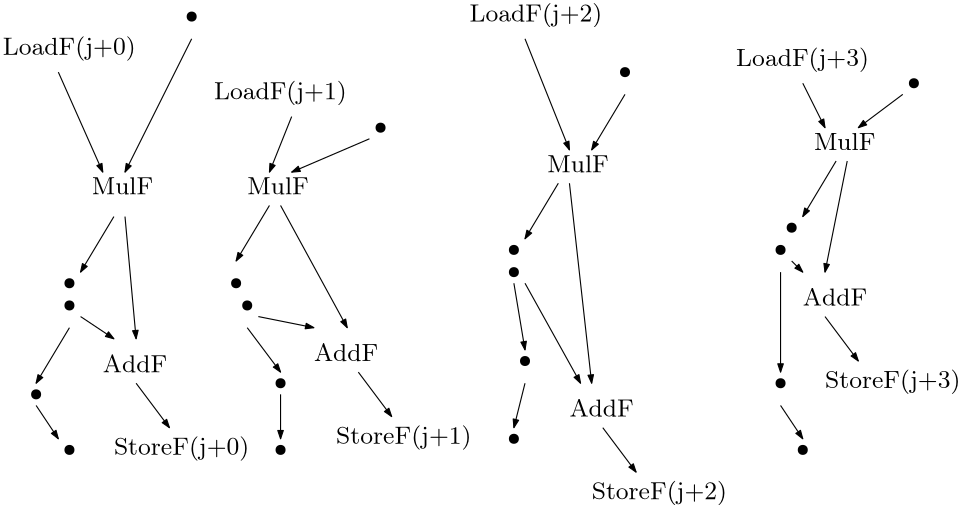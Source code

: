<?xml version="1.0"?>
<!DOCTYPE ipe SYSTEM "ipe.dtd">
<ipe version="70212" creator="Ipe 7.2.13">
<info created="D:20230303100442" modified="D:20230307121114"/>
<ipestyle name="basic">
<symbol name="arrow/arc(spx)">
<path stroke="sym-stroke" fill="sym-stroke" pen="sym-pen">
0 0 m
-1 0.333 l
-1 -0.333 l
h
</path>
</symbol>
<symbol name="arrow/farc(spx)">
<path stroke="sym-stroke" fill="white" pen="sym-pen">
0 0 m
-1 0.333 l
-1 -0.333 l
h
</path>
</symbol>
<symbol name="arrow/ptarc(spx)">
<path stroke="sym-stroke" fill="sym-stroke" pen="sym-pen">
0 0 m
-1 0.333 l
-0.8 0 l
-1 -0.333 l
h
</path>
</symbol>
<symbol name="arrow/fptarc(spx)">
<path stroke="sym-stroke" fill="white" pen="sym-pen">
0 0 m
-1 0.333 l
-0.8 0 l
-1 -0.333 l
h
</path>
</symbol>
<symbol name="mark/circle(sx)" transformations="translations">
<path fill="sym-stroke">
0.6 0 0 0.6 0 0 e
0.4 0 0 0.4 0 0 e
</path>
</symbol>
<symbol name="mark/disk(sx)" transformations="translations">
<path fill="sym-stroke">
0.6 0 0 0.6 0 0 e
</path>
</symbol>
<symbol name="mark/fdisk(sfx)" transformations="translations">
<group>
<path fill="sym-fill">
0.5 0 0 0.5 0 0 e
</path>
<path fill="sym-stroke" fillrule="eofill">
0.6 0 0 0.6 0 0 e
0.4 0 0 0.4 0 0 e
</path>
</group>
</symbol>
<symbol name="mark/box(sx)" transformations="translations">
<path fill="sym-stroke" fillrule="eofill">
-0.6 -0.6 m
0.6 -0.6 l
0.6 0.6 l
-0.6 0.6 l
h
-0.4 -0.4 m
0.4 -0.4 l
0.4 0.4 l
-0.4 0.4 l
h
</path>
</symbol>
<symbol name="mark/square(sx)" transformations="translations">
<path fill="sym-stroke">
-0.6 -0.6 m
0.6 -0.6 l
0.6 0.6 l
-0.6 0.6 l
h
</path>
</symbol>
<symbol name="mark/fsquare(sfx)" transformations="translations">
<group>
<path fill="sym-fill">
-0.5 -0.5 m
0.5 -0.5 l
0.5 0.5 l
-0.5 0.5 l
h
</path>
<path fill="sym-stroke" fillrule="eofill">
-0.6 -0.6 m
0.6 -0.6 l
0.6 0.6 l
-0.6 0.6 l
h
-0.4 -0.4 m
0.4 -0.4 l
0.4 0.4 l
-0.4 0.4 l
h
</path>
</group>
</symbol>
<symbol name="mark/cross(sx)" transformations="translations">
<group>
<path fill="sym-stroke">
-0.43 -0.57 m
0.57 0.43 l
0.43 0.57 l
-0.57 -0.43 l
h
</path>
<path fill="sym-stroke">
-0.43 0.57 m
0.57 -0.43 l
0.43 -0.57 l
-0.57 0.43 l
h
</path>
</group>
</symbol>
<symbol name="arrow/fnormal(spx)">
<path stroke="sym-stroke" fill="white" pen="sym-pen">
0 0 m
-1 0.333 l
-1 -0.333 l
h
</path>
</symbol>
<symbol name="arrow/pointed(spx)">
<path stroke="sym-stroke" fill="sym-stroke" pen="sym-pen">
0 0 m
-1 0.333 l
-0.8 0 l
-1 -0.333 l
h
</path>
</symbol>
<symbol name="arrow/fpointed(spx)">
<path stroke="sym-stroke" fill="white" pen="sym-pen">
0 0 m
-1 0.333 l
-0.8 0 l
-1 -0.333 l
h
</path>
</symbol>
<symbol name="arrow/linear(spx)">
<path stroke="sym-stroke" pen="sym-pen">
-1 0.333 m
0 0 l
-1 -0.333 l
</path>
</symbol>
<symbol name="arrow/fdouble(spx)">
<path stroke="sym-stroke" fill="white" pen="sym-pen">
0 0 m
-1 0.333 l
-1 -0.333 l
h
-1 0 m
-2 0.333 l
-2 -0.333 l
h
</path>
</symbol>
<symbol name="arrow/double(spx)">
<path stroke="sym-stroke" fill="sym-stroke" pen="sym-pen">
0 0 m
-1 0.333 l
-1 -0.333 l
h
-1 0 m
-2 0.333 l
-2 -0.333 l
h
</path>
</symbol>
<pen name="heavier" value="0.8"/>
<pen name="fat" value="1.2"/>
<pen name="ultrafat" value="2"/>
<symbolsize name="large" value="5"/>
<symbolsize name="small" value="2"/>
<symbolsize name="tiny" value="1.1"/>
<arrowsize name="large" value="10"/>
<arrowsize name="small" value="5"/>
<arrowsize name="tiny" value="3"/>
<color name="red" value="1 0 0"/>
<color name="green" value="0 1 0"/>
<color name="blue" value="0 0 1"/>
<color name="yellow" value="1 1 0"/>
<color name="orange" value="1 0.647 0"/>
<color name="gold" value="1 0.843 0"/>
<color name="purple" value="0.627 0.125 0.941"/>
<color name="gray" value="0.745"/>
<color name="brown" value="0.647 0.165 0.165"/>
<color name="navy" value="0 0 0.502"/>
<color name="pink" value="1 0.753 0.796"/>
<color name="seagreen" value="0.18 0.545 0.341"/>
<color name="turquoise" value="0.251 0.878 0.816"/>
<color name="violet" value="0.933 0.51 0.933"/>
<color name="darkblue" value="0 0 0.545"/>
<color name="darkcyan" value="0 0.545 0.545"/>
<color name="darkgray" value="0.663"/>
<color name="darkgreen" value="0 0.392 0"/>
<color name="darkmagenta" value="0.545 0 0.545"/>
<color name="darkorange" value="1 0.549 0"/>
<color name="darkred" value="0.545 0 0"/>
<color name="lightblue" value="0.678 0.847 0.902"/>
<color name="lightcyan" value="0.878 1 1"/>
<color name="lightgray" value="0.827"/>
<color name="lightgreen" value="0.565 0.933 0.565"/>
<color name="lightyellow" value="1 1 0.878"/>
<dashstyle name="dashed" value="[4] 0"/>
<dashstyle name="dotted" value="[1 3] 0"/>
<dashstyle name="dash dotted" value="[4 2 1 2] 0"/>
<dashstyle name="dash dot dotted" value="[4 2 1 2 1 2] 0"/>
<textsize name="large" value="\large"/>
<textsize name="small" value="\small"/>
<textsize name="tiny" value="\tiny"/>
<textsize name="Large" value="\Large"/>
<textsize name="LARGE" value="\LARGE"/>
<textsize name="huge" value="\huge"/>
<textsize name="Huge" value="\Huge"/>
<textsize name="footnote" value="\footnotesize"/>
<textstyle name="center" begin="\begin{center}" end="\end{center}"/>
<textstyle name="itemize" begin="\begin{itemize}" end="\end{itemize}"/>
<textstyle name="item" begin="\begin{itemize}\item{}" end="\end{itemize}"/>
<gridsize name="4 pts" value="4"/>
<gridsize name="8 pts (~3 mm)" value="8"/>
<gridsize name="16 pts (~6 mm)" value="16"/>
<gridsize name="32 pts (~12 mm)" value="32"/>
<gridsize name="10 pts (~3.5 mm)" value="10"/>
<gridsize name="20 pts (~7 mm)" value="20"/>
<gridsize name="14 pts (~5 mm)" value="14"/>
<gridsize name="28 pts (~10 mm)" value="28"/>
<gridsize name="56 pts (~20 mm)" value="56"/>
<anglesize name="90 deg" value="90"/>
<anglesize name="60 deg" value="60"/>
<anglesize name="45 deg" value="45"/>
<anglesize name="30 deg" value="30"/>
<anglesize name="22.5 deg" value="22.5"/>
<opacity name="10%" value="0.1"/>
<opacity name="30%" value="0.3"/>
<opacity name="50%" value="0.5"/>
<opacity name="75%" value="0.75"/>
<tiling name="falling" angle="-60" step="4" width="1"/>
<tiling name="rising" angle="30" step="4" width="1"/>
</ipestyle>
<page>
<layer name="alpha"/>
<view layers="alpha" active="alpha"/>
<text layer="alpha" matrix="1 0 0 1 36 -112" transformations="translations" pos="80 788" stroke="black" type="label" width="47.867" height="6.726" depth="2.24" valign="bottom" size="small">LoadF(j+0)</text>
<text matrix="1 0 0 1 112 -128" transformations="translations" pos="80 788" stroke="black" type="label" width="47.867" height="6.726" depth="2.24" valign="bottom" size="small">LoadF(j+1)</text>
<text matrix="1 0 0 1 204 -100" transformations="translations" pos="80 788" stroke="black" type="label" width="47.867" height="6.726" depth="2.24" valign="bottom" size="small">LoadF(j+2)</text>
<text matrix="1 0 0 1 300 -116" transformations="translations" pos="80 788" stroke="black" type="label" width="47.867" height="6.726" depth="2.24" valign="bottom" size="small">LoadF(j+3)</text>
<text matrix="1 0 0 1 72 -224" transformations="translations" pos="80 788" stroke="black" type="label" width="23.164" height="6.227" depth="0" valign="bottom" size="small">AddF</text>
<path stroke="black" arrow="normal/tiny">
136 672 m
152 636 l
</path>
<path stroke="black" arrow="normal/tiny">
220 656 m
212 636 l
</path>
<path stroke="black" arrow="normal/tiny">
304 684 m
320 644 l
</path>
<path stroke="black" arrow="normal/tiny">
404 668 m
412 652 l
</path>
<use name="mark/disk(sx)" pos="184 692" size="normal" stroke="black"/>
<use name="mark/disk(sx)" pos="252 652" size="normal" stroke="black"/>
<use name="mark/disk(sx)" pos="340 672" size="normal" stroke="black"/>
<use name="mark/disk(sx)" pos="444 668" size="normal" stroke="black"/>
<path stroke="black" arrow="normal/tiny">
440 664 m
424 652 l
</path>
<path stroke="black" arrow="normal/tiny">
340 664 m
328 644 l
</path>
<path stroke="black" arrow="normal/tiny">
248 648 m
220 636 l
</path>
<path stroke="black" arrow="normal/tiny">
184 684 m
160 636 l
</path>
<text matrix="1 0 0 1 68 -160" transformations="translations" pos="80 788" stroke="black" type="label" width="22.14" height="6.227" depth="0" valign="bottom" size="small">MulF</text>
<text matrix="1 0 0 1 124 -160" transformations="translations" pos="80 788" stroke="black" type="label" width="22.14" height="6.227" depth="0" valign="bottom" size="small">MulF</text>
<text matrix="1 0 0 1 232 -152" transformations="translations" pos="80 788" stroke="black" type="label" width="22.14" height="6.227" depth="0" valign="bottom" size="small">MulF</text>
<text matrix="1 0 0 1 328 -144" transformations="translations" pos="80 788" stroke="black" type="label" width="22.14" height="6.227" depth="0" valign="bottom" size="small">MulF</text>
<path stroke="black" arrow="normal/tiny">
160 620 m
164 576 l
</path>
<path stroke="black" arrow="normal/tiny">
216 624 m
240 580 l
</path>
<path stroke="black" arrow="normal/tiny">
320 632 m
328 560 l
</path>
<path stroke="black" arrow="normal/tiny">
420 640 m
412 600 l
</path>
<path matrix="1 0 0 1 -128 -40" stroke="black" arrow="normal/tiny">
340 664 m
328 644 l
</path>
<path matrix="1 0 0 1 -184 -44" stroke="black" arrow="normal/tiny">
340 664 m
328 644 l
</path>
<path matrix="1 0 0 1 -24 -32" stroke="black" arrow="normal/tiny">
340 664 m
328 644 l
</path>
<path matrix="1 0 0 1 76 -24" stroke="black" arrow="normal/tiny">
340 664 m
328 644 l
</path>
<use matrix="1 0 0 1 -40 -64" name="mark/disk(sx)" pos="340 672" size="normal" stroke="black"/>
<use matrix="1 0 0 1 -40 -72" name="mark/disk(sx)" pos="340 672" size="normal" stroke="black"/>
<use matrix="1 0 0 1 60 -56" name="mark/disk(sx)" pos="340 672" size="normal" stroke="black"/>
<use matrix="1 0 0 1 56 -64" name="mark/disk(sx)" pos="340 672" size="normal" stroke="black"/>
<use matrix="1 0 0 1 -140 -76" name="mark/disk(sx)" pos="340 672" size="normal" stroke="black"/>
<use matrix="1 0 0 1 -136 -84" name="mark/disk(sx)" pos="340 672" size="normal" stroke="black"/>
<use matrix="1 0 0 1 -200 -76" name="mark/disk(sx)" pos="340 672" size="normal" stroke="black"/>
<use matrix="1 0 0 1 -200 -84" name="mark/disk(sx)" pos="340 672" size="normal" stroke="black"/>
<path matrix="1 0 0 1 -200 -84" stroke="black" arrow="normal/tiny">
340 664 m
328 644 l
</path>
<path stroke="black" arrow="normal/tiny">
204 580 m
216 564 l
</path>
<path stroke="black" arrow="normal/tiny">
300 596 m
304 572 l
</path>
<path stroke="black" arrow="normal/tiny">
396 600 m
396 564 l
</path>
<use matrix="1 0 0 1 -36 -104" name="mark/disk(sx)" pos="340 672" size="normal" stroke="black"/>
<use matrix="1 0 0 1 -124 -112" name="mark/disk(sx)" pos="340 672" size="normal" stroke="black"/>
<use matrix="1 0 0 1 -212 -116" name="mark/disk(sx)" pos="340 672" size="normal" stroke="black"/>
<use matrix="1 0 0 1 56 -112" name="mark/disk(sx)" pos="340 672" size="normal" stroke="black"/>
<path matrix="1 0 0 1 40 -16" stroke="black" arrow="normal/tiny">
204 580 m
216 564 l
</path>
<path matrix="1 0 0 1 128 -36" stroke="black" arrow="normal/tiny">
204 580 m
216 564 l
</path>
<path matrix="1 0 0 1 208 4" stroke="black" arrow="normal/tiny">
204 580 m
216 564 l
</path>
<path stroke="black" arrow="normal/tiny">
164 560 m
176 544 l
</path>
<path stroke="black" arrow="normal/tiny">
128 552 m
136 540 l
</path>
<path stroke="black" arrow="normal/tiny">
216 556 m
216 540 l
</path>
<path matrix="1 0 0 1 140 0" stroke="black" arrow="normal/tiny">
164 560 m
160 544 l
</path>
<path stroke="black" arrow="normal/tiny">
396 552 m
404 540 l
</path>
<text matrix="1 0 0 1 76 -256" transformations="translations" pos="80 788" stroke="black" type="label" width="48.788" height="6.726" depth="2.24" valign="bottom" size="small">StoreF(j+0)</text>
<text matrix="1 0 0 1 156 -252" transformations="translations" pos="80 788" stroke="black" type="label" width="48.788" height="6.726" depth="2.24" valign="bottom" size="small">StoreF(j+1)</text>
<text matrix="1 0 0 1 248 -272" transformations="translations" pos="80 788" stroke="black" type="label" width="48.788" height="6.726" depth="2.24" valign="bottom" size="small">StoreF(j+2)</text>
<text matrix="1 0 0 1 332 -232" transformations="translations" pos="80 788" stroke="black" type="label" width="48.788" height="6.726" depth="2.24" valign="bottom" size="small">StoreF(j+3)</text>
<use matrix="1 0 0 1 64 -136" name="mark/disk(sx)" pos="340 672" size="normal" stroke="black"/>
<use matrix="1 0 0 1 -40 -132" name="mark/disk(sx)" pos="340 672" size="normal" stroke="black"/>
<use matrix="1 0 0 1 -124 -136" name="mark/disk(sx)" pos="340 672" size="normal" stroke="black"/>
<use matrix="1 0 0 1 -200 -136" name="mark/disk(sx)" pos="340 672" size="normal" stroke="black"/>
<text matrix="1 0 0 1 148 -220" transformations="translations" pos="80 788" stroke="black" type="label" width="23.164" height="6.227" depth="0" valign="bottom" size="small">AddF</text>
<text matrix="1 0 0 1 240 -240" transformations="translations" pos="80 788" stroke="black" type="label" width="23.164" height="6.227" depth="0" valign="bottom" size="small">AddF</text>
<text matrix="1 0 0 1 324 -200" transformations="translations" pos="80 788" stroke="black" type="label" width="23.164" height="6.227" depth="0" valign="bottom" size="small">AddF</text>
<path stroke="black" arrow="normal/tiny">
400 604 m
404 600 l
</path>
<path stroke="black" arrow="normal/tiny">
304 596 m
324 560 l
</path>
<path stroke="black" arrow="normal/tiny">
208 584 m
228 580 l
</path>
<path stroke="black" arrow="normal/tiny">
144 584 m
156 576 l
</path>
</page>
</ipe>
